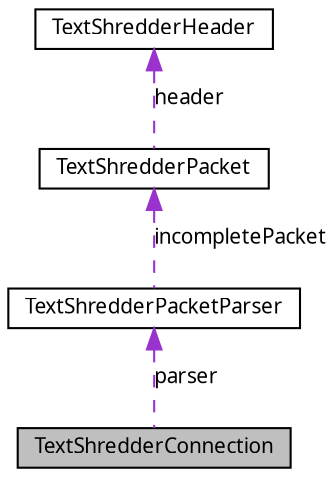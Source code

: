 digraph G
{
  edge [fontname="FreeSans.ttf",fontsize="10",labelfontname="FreeSans.ttf",labelfontsize="10"];
  node [fontname="FreeSans.ttf",fontsize="10",shape=record];
  Node1 [label="TextShredderConnection",height=0.2,width=0.4,color="black", fillcolor="grey75", style="filled" fontcolor="black"];
  Node2 -> Node1 [dir=back,color="darkorchid3",fontsize="10",style="dashed",label="parser",fontname="FreeSans.ttf"];
  Node2 [label="TextShredderPacketParser",height=0.2,width=0.4,color="black", fillcolor="white", style="filled",URL="$class_text_shredder_packet_parser.html"];
  Node3 -> Node2 [dir=back,color="darkorchid3",fontsize="10",style="dashed",label="incompletePacket",fontname="FreeSans.ttf"];
  Node3 [label="TextShredderPacket",height=0.2,width=0.4,color="black", fillcolor="white", style="filled",URL="$class_text_shredder_packet.html"];
  Node4 -> Node3 [dir=back,color="darkorchid3",fontsize="10",style="dashed",label="header",fontname="FreeSans.ttf"];
  Node4 [label="TextShredderHeader",height=0.2,width=0.4,color="black", fillcolor="white", style="filled",URL="$class_text_shredder_header.html"];
}
